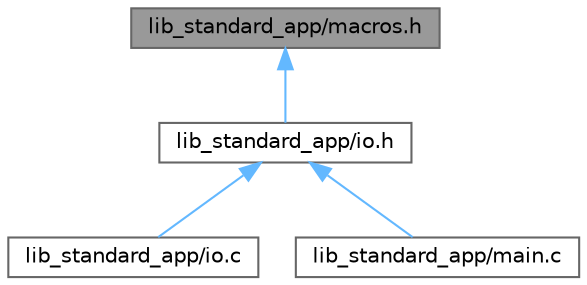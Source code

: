 digraph "lib_standard_app/macros.h"
{
 // LATEX_PDF_SIZE
  bgcolor="transparent";
  edge [fontname=Helvetica,fontsize=10,labelfontname=Helvetica,labelfontsize=10];
  node [fontname=Helvetica,fontsize=10,shape=box,height=0.2,width=0.4];
  Node1 [label="lib_standard_app/macros.h",height=0.2,width=0.4,color="gray40", fillcolor="grey60", style="filled", fontcolor="black",tooltip=" "];
  Node1 -> Node2 [dir="back",color="steelblue1",style="solid"];
  Node2 [label="lib_standard_app/io.h",height=0.2,width=0.4,color="grey40", fillcolor="white", style="filled",URL="$io_8h.html",tooltip=" "];
  Node2 -> Node3 [dir="back",color="steelblue1",style="solid"];
  Node3 [label="lib_standard_app/io.c",height=0.2,width=0.4,color="grey40", fillcolor="white", style="filled",URL="$io_8c.html",tooltip=" "];
  Node2 -> Node4 [dir="back",color="steelblue1",style="solid"];
  Node4 [label="lib_standard_app/main.c",height=0.2,width=0.4,color="grey40", fillcolor="white", style="filled",URL="$main_8c.html",tooltip=" "];
}
